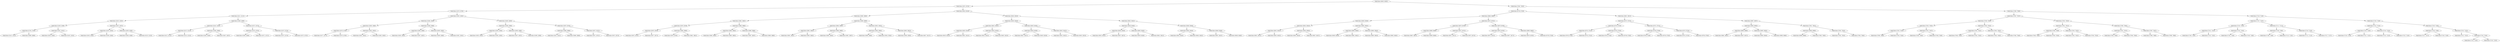 digraph G{
559238785 [label="Node{data=[6650, 6650]}"]
559238785 -> 1735286787
1735286787 [label="Node{data=[5874, 5874]}"]
1735286787 -> 82776337
82776337 [label="Node{data=[4376, 4376]}"]
82776337 -> 840295871
840295871 [label="Node{data=[4211, 4211]}"]
840295871 -> 968852538
968852538 [label="Node{data=[4203, 4203]}"]
968852538 -> 759530870
759530870 [label="Node{data=[4199, 4199]}"]
759530870 -> 1365147222
1365147222 [label="Node{data=[2793, 2793]}"]
1365147222 -> 1291538911
1291538911 [label="Node{data=[2415, 2415]}"]
1365147222 -> 153125422
153125422 [label="Node{data=[4089, 4089]}"]
759530870 -> 139446345
139446345 [label="Node{data=[4201, 4201]}"]
139446345 -> 708951000
708951000 [label="Node{data=[4200, 4200]}"]
139446345 -> 1008886502
1008886502 [label="Node{data=[4202, 4202]}"]
968852538 -> 832480958
832480958 [label="Node{data=[4207, 4207]}"]
832480958 -> 1197817156
1197817156 [label="Node{data=[4205, 4205]}"]
1197817156 -> 1625149707
1625149707 [label="Node{data=[4204, 4204]}"]
1197817156 -> 1338489508
1338489508 [label="Node{data=[4206, 4206]}"]
832480958 -> 187190964
187190964 [label="Node{data=[4209, 4209]}"]
187190964 -> 1707728264
1707728264 [label="Node{data=[4208, 4208]}"]
187190964 -> 1796345267
1796345267 [label="Node{data=[4210, 4210]}"]
840295871 -> 426940655
426940655 [label="Node{data=[4368, 4368]}"]
426940655 -> 1348876443
1348876443 [label="Node{data=[4242, 4242]}"]
1348876443 -> 2070452866
2070452866 [label="Node{data=[4213, 4213]}"]
2070452866 -> 7106505
7106505 [label="Node{data=[4212, 4212]}"]
2070452866 -> 232008395
232008395 [label="Node{data=[4214, 4214]}"]
1348876443 -> 1821866250
1821866250 [label="Node{data=[4366, 4366]}"]
1821866250 -> 1402225296
1402225296 [label="Node{data=[4340, 4340]}"]
1821866250 -> 811953420
811953420 [label="Node{data=[4367, 4367]}"]
426940655 -> 483105721
483105721 [label="Node{data=[4372, 4372]}"]
483105721 -> 1262743043
1262743043 [label="Node{data=[4370, 4370]}"]
1262743043 -> 984790329
984790329 [label="Node{data=[4369, 4369]}"]
1262743043 -> 564437614
564437614 [label="Node{data=[4371, 4371]}"]
483105721 -> 1643312048
1643312048 [label="Node{data=[4374, 4374]}"]
1643312048 -> 890579579
890579579 [label="Node{data=[4373, 4373]}"]
1643312048 -> 438389405
438389405 [label="Node{data=[4375, 4375]}"]
82776337 -> 504507493
504507493 [label="Node{data=[4392, 4392]}"]
504507493 -> 1745560420
1745560420 [label="Node{data=[4384, 4384]}"]
1745560420 -> 1959889644
1959889644 [label="Node{data=[4380, 4380]}"]
1959889644 -> 1689539401
1689539401 [label="Node{data=[4378, 4378]}"]
1689539401 -> 1808411326
1808411326 [label="Node{data=[4377, 4377]}"]
1689539401 -> 1516975264
1516975264 [label="Node{data=[4379, 4379]}"]
1959889644 -> 571818987
571818987 [label="Node{data=[4382, 4382]}"]
571818987 -> 1694331643
1694331643 [label="Node{data=[4381, 4381]}"]
571818987 -> 1582836480
1582836480 [label="Node{data=[4383, 4383]}"]
1745560420 -> 1561709151
1561709151 [label="Node{data=[4388, 4388]}"]
1561709151 -> 1436012557
1436012557 [label="Node{data=[4386, 4386]}"]
1436012557 -> 1525811950
1525811950 [label="Node{data=[4385, 4385]}"]
1436012557 -> 1173174939
1173174939 [label="Node{data=[4387, 4387]}"]
1561709151 -> 911824715
911824715 [label="Node{data=[4390, 4390]}"]
911824715 -> 1562770997
1562770997 [label="Node{data=[4389, 4389]}"]
911824715 -> 399124997
399124997 [label="Node{data=[4391, 4391]}"]
504507493 -> 996144005
996144005 [label="Node{data=[4400, 4400]}"]
996144005 -> 1195378858
1195378858 [label="Node{data=[4396, 4396]}"]
1195378858 -> 904299041
904299041 [label="Node{data=[4394, 4394]}"]
904299041 -> 1933188250
1933188250 [label="Node{data=[4393, 4393]}"]
904299041 -> 935135907
935135907 [label="Node{data=[4395, 4395]}"]
1195378858 -> 1895780774
1895780774 [label="Node{data=[4398, 4398]}"]
1895780774 -> 1896423954
1896423954 [label="Node{data=[4397, 4397]}"]
1895780774 -> 1383349861
1383349861 [label="Node{data=[4399, 4399]}"]
996144005 -> 222551706
222551706 [label="Node{data=[5870, 5870]}"]
222551706 -> 129748213
129748213 [label="Node{data=[5868, 5868]}"]
129748213 -> 1067087778
1067087778 [label="Node{data=[4431, 4431]}"]
129748213 -> 1282339106
1282339106 [label="Node{data=[5869, 5869]}"]
222551706 -> 1607094587
1607094587 [label="Node{data=[5872, 5872]}"]
1607094587 -> 105902675
105902675 [label="Node{data=[5871, 5871]}"]
1607094587 -> 1778688607
1778688607 [label="Node{data=[5873, 5873]}"]
1735286787 -> 1364769244
1364769244 [label="Node{data=[6618, 6618]}"]
1364769244 -> 1553365317
1553365317 [label="Node{data=[5890, 5890]}"]
1553365317 -> 632477166
632477166 [label="Node{data=[5882, 5882]}"]
632477166 -> 1785437533
1785437533 [label="Node{data=[5878, 5878]}"]
1785437533 -> 2120830869
2120830869 [label="Node{data=[5876, 5876]}"]
2120830869 -> 291130700
291130700 [label="Node{data=[5875, 5875]}"]
2120830869 -> 586479404
586479404 [label="Node{data=[5877, 5877]}"]
1785437533 -> 348329818
348329818 [label="Node{data=[5880, 5880]}"]
348329818 -> 551741360
551741360 [label="Node{data=[5879, 5879]}"]
348329818 -> 1662123725
1662123725 [label="Node{data=[5881, 5881]}"]
632477166 -> 1717123092
1717123092 [label="Node{data=[5886, 5886]}"]
1717123092 -> 1781307970
1781307970 [label="Node{data=[5884, 5884]}"]
1781307970 -> 1573142480
1573142480 [label="Node{data=[5883, 5883]}"]
1781307970 -> 827282739
827282739 [label="Node{data=[5885, 5885]}"]
1717123092 -> 519651990
519651990 [label="Node{data=[5888, 5888]}"]
519651990 -> 277423489
277423489 [label="Node{data=[5887, 5887]}"]
519651990 -> 1817158399
1817158399 [label="Node{data=[5889, 5889]}"]
1553365317 -> 660771976
660771976 [label="Node{data=[5898, 5898]}"]
660771976 -> 1943768832
1943768832 [label="Node{data=[5894, 5894]}"]
1943768832 -> 707201495
707201495 [label="Node{data=[5892, 5892]}"]
707201495 -> 1005456950
1005456950 [label="Node{data=[5891, 5891]}"]
707201495 -> 135990039
135990039 [label="Node{data=[5893, 5893]}"]
1943768832 -> 655832731
655832731 [label="Node{data=[5896, 5896]}"]
655832731 -> 896330271
896330271 [label="Node{data=[5895, 5895]}"]
655832731 -> 2117651770
2117651770 [label="Node{data=[5897, 5897]}"]
660771976 -> 774578777
774578777 [label="Node{data=[5955, 5955]}"]
774578777 -> 806779625
806779625 [label="Node{data=[5900, 5900]}"]
806779625 -> 1652052710
1652052710 [label="Node{data=[5899, 5899]}"]
806779625 -> 1511068302
1511068302 [label="Node{data=[5954, 5954]}"]
774578777 -> 769641087
769641087 [label="Node{data=[6602, 6602]}"]
769641087 -> 782052383
782052383 [label="Node{data=[5956, 5956]}"]
769641087 -> 248685640
248685640 [label="Node{data=[6617, 6617]}"]
1364769244 -> 1552241278
1552241278 [label="Node{data=[6634, 6634]}"]
1552241278 -> 257615779
257615779 [label="Node{data=[6626, 6626]}"]
257615779 -> 1214304131
1214304131 [label="Node{data=[6622, 6622]}"]
1214304131 -> 1401668131
1401668131 [label="Node{data=[6620, 6620]}"]
1401668131 -> 636185742
636185742 [label="Node{data=[6619, 6619]}"]
1401668131 -> 2102714479
2102714479 [label="Node{data=[6621, 6621]}"]
1214304131 -> 864429201
864429201 [label="Node{data=[6624, 6624]}"]
864429201 -> 1049719320
1049719320 [label="Node{data=[6623, 6623]}"]
864429201 -> 1088480856
1088480856 [label="Node{data=[6625, 6625]}"]
257615779 -> 443363763
443363763 [label="Node{data=[6630, 6630]}"]
443363763 -> 407715011
407715011 [label="Node{data=[6628, 6628]}"]
407715011 -> 771333216
771333216 [label="Node{data=[6627, 6627]}"]
407715011 -> 1793879457
1793879457 [label="Node{data=[6629, 6629]}"]
443363763 -> 427768294
427768294 [label="Node{data=[6632, 6632]}"]
427768294 -> 1747297582
1747297582 [label="Node{data=[6631, 6631]}"]
427768294 -> 165555926
165555926 [label="Node{data=[6633, 6633]}"]
1552241278 -> 14080809
14080809 [label="Node{data=[6642, 6642]}"]
14080809 -> 1611031260
1611031260 [label="Node{data=[6638, 6638]}"]
1611031260 -> 625981223
625981223 [label="Node{data=[6636, 6636]}"]
625981223 -> 1570735558
1570735558 [label="Node{data=[6635, 6635]}"]
625981223 -> 1797657295
1797657295 [label="Node{data=[6637, 6637]}"]
1611031260 -> 946183669
946183669 [label="Node{data=[6640, 6640]}"]
946183669 -> 1623978833
1623978833 [label="Node{data=[6639, 6639]}"]
946183669 -> 1104931643
1104931643 [label="Node{data=[6641, 6641]}"]
14080809 -> 447756709
447756709 [label="Node{data=[6646, 6646]}"]
447756709 -> 246322483
246322483 [label="Node{data=[6644, 6644]}"]
246322483 -> 826326732
826326732 [label="Node{data=[6643, 6643]}"]
246322483 -> 794565100
794565100 [label="Node{data=[6645, 6645]}"]
447756709 -> 876245171
876245171 [label="Node{data=[6648, 6648]}"]
876245171 -> 1313307658
1313307658 [label="Node{data=[6647, 6647]}"]
876245171 -> 2051349968
2051349968 [label="Node{data=[6649, 6649]}"]
559238785 -> 890890253
890890253 [label="Node{data=[7005, 7005]}"]
890890253 -> 1380039157
1380039157 [label="Node{data=[6739, 6739]}"]
1380039157 -> 663955611
663955611 [label="Node{data=[6666, 6666]}"]
663955611 -> 1978272292
1978272292 [label="Node{data=[6658, 6658]}"]
1978272292 -> 256498964
256498964 [label="Node{data=[6654, 6654]}"]
256498964 -> 1343771417
1343771417 [label="Node{data=[6652, 6652]}"]
1343771417 -> 1861320305
1861320305 [label="Node{data=[6651, 6651]}"]
1343771417 -> 1265623713
1265623713 [label="Node{data=[6653, 6653]}"]
256498964 -> 168769445
168769445 [label="Node{data=[6656, 6656]}"]
168769445 -> 404569446
404569446 [label="Node{data=[6655, 6655]}"]
168769445 -> 2113587938
2113587938 [label="Node{data=[6657, 6657]}"]
1978272292 -> 1236550934
1236550934 [label="Node{data=[6662, 6662]}"]
1236550934 -> 989196698
989196698 [label="Node{data=[6660, 6660]}"]
989196698 -> 1274154415
1274154415 [label="Node{data=[6659, 6659]}"]
989196698 -> 1618240489
1618240489 [label="Node{data=[6661, 6661]}"]
1236550934 -> 193140228
193140228 [label="Node{data=[6664, 6664]}"]
193140228 -> 510615503
510615503 [label="Node{data=[6663, 6663]}"]
193140228 -> 1168881368
1168881368 [label="Node{data=[6665, 6665]}"]
663955611 -> 109313711
109313711 [label="Node{data=[6674, 6674]}"]
109313711 -> 354679629
354679629 [label="Node{data=[6670, 6670]}"]
354679629 -> 1909874433
1909874433 [label="Node{data=[6668, 6668]}"]
1909874433 -> 1775446677
1775446677 [label="Node{data=[6667, 6667]}"]
1909874433 -> 1891420038
1891420038 [label="Node{data=[6669, 6669]}"]
354679629 -> 2060432207
2060432207 [label="Node{data=[6672, 6672]}"]
2060432207 -> 966968640
966968640 [label="Node{data=[6671, 6671]}"]
2060432207 -> 1230358371
1230358371 [label="Node{data=[6673, 6673]}"]
109313711 -> 1606662456
1606662456 [label="Node{data=[6678, 6678]}"]
1606662456 -> 1485909060
1485909060 [label="Node{data=[6676, 6676]}"]
1485909060 -> 2000054995
2000054995 [label="Node{data=[6675, 6675]}"]
1485909060 -> 281007497
281007497 [label="Node{data=[6677, 6677]}"]
1606662456 -> 1391965407
1391965407 [label="Node{data=[6680, 6680]}"]
1391965407 -> 64311753
64311753 [label="Node{data=[6679, 6679]}"]
1391965407 -> 1198637970
1198637970 [label="Node{data=[6738, 6738]}"]
1380039157 -> 688674152
688674152 [label="Node{data=[6831, 6831]}"]
688674152 -> 1177705946
1177705946 [label="Node{data=[6747, 6747]}"]
1177705946 -> 1874855884
1874855884 [label="Node{data=[6743, 6743]}"]
1874855884 -> 652489973
652489973 [label="Node{data=[6741, 6741]}"]
652489973 -> 1837662804
1837662804 [label="Node{data=[6740, 6740]}"]
652489973 -> 956354226
956354226 [label="Node{data=[6742, 6742]}"]
1874855884 -> 1452359737
1452359737 [label="Node{data=[6745, 6745]}"]
1452359737 -> 1372947842
1372947842 [label="Node{data=[6744, 6744]}"]
1452359737 -> 2028349390
2028349390 [label="Node{data=[6746, 6746]}"]
1177705946 -> 1194066750
1194066750 [label="Node{data=[6751, 6751]}"]
1194066750 -> 467665770
467665770 [label="Node{data=[6749, 6749]}"]
467665770 -> 1717861377
1717861377 [label="Node{data=[6748, 6748]}"]
467665770 -> 804646740
804646740 [label="Node{data=[6750, 6750]}"]
1194066750 -> 140983399
140983399 [label="Node{data=[6753, 6753]}"]
140983399 -> 319264082
319264082 [label="Node{data=[6752, 6752]}"]
140983399 -> 1447458631
1447458631 [label="Node{data=[6794, 6794]}"]
688674152 -> 1456061844
1456061844 [label="Node{data=[6997, 6997]}"]
1456061844 -> 1736193838
1736193838 [label="Node{data=[6993, 6993]}"]
1736193838 -> 1216254870
1216254870 [label="Node{data=[6898, 6898]}"]
1216254870 -> 770128273
770128273 [label="Node{data=[6861, 6861]}"]
1216254870 -> 920196260
920196260 [label="Node{data=[6937, 6937]}"]
1736193838 -> 815431702
815431702 [label="Node{data=[6995, 6995]}"]
815431702 -> 205801392
205801392 [label="Node{data=[6994, 6994]}"]
815431702 -> 419159064
419159064 [label="Node{data=[6996, 6996]}"]
1456061844 -> 1727629207
1727629207 [label="Node{data=[7001, 7001]}"]
1727629207 -> 42414446
42414446 [label="Node{data=[6999, 6999]}"]
42414446 -> 751865673
751865673 [label="Node{data=[6998, 6998]}"]
42414446 -> 1787661783
1787661783 [label="Node{data=[7000, 7000]}"]
1727629207 -> 1080195630
1080195630 [label="Node{data=[7003, 7003]}"]
1080195630 -> 2069184269
2069184269 [label="Node{data=[7002, 7002]}"]
1080195630 -> 1398234601
1398234601 [label="Node{data=[7004, 7004]}"]
890890253 -> 1437765985
1437765985 [label="Node{data=[7099, 7099]}"]
1437765985 -> 106050291
106050291 [label="Node{data=[7047, 7047]}"]
106050291 -> 1412290659
1412290659 [label="Node{data=[7039, 7039]}"]
1412290659 -> 1039957786
1039957786 [label="Node{data=[7035, 7035]}"]
1039957786 -> 2089080925
2089080925 [label="Node{data=[7033, 7033]}"]
2089080925 -> 1800845460
1800845460 [label="Node{data=[7006, 7006]}"]
2089080925 -> 1367513949
1367513949 [label="Node{data=[7034, 7034]}"]
1039957786 -> 257440472
257440472 [label="Node{data=[7037, 7037]}"]
257440472 -> 1430543710
1430543710 [label="Node{data=[7036, 7036]}"]
257440472 -> 185126266
185126266 [label="Node{data=[7038, 7038]}"]
1412290659 -> 1310058293
1310058293 [label="Node{data=[7043, 7043]}"]
1310058293 -> 13998805
13998805 [label="Node{data=[7041, 7041]}"]
13998805 -> 2005702972
2005702972 [label="Node{data=[7040, 7040]}"]
13998805 -> 983759274
983759274 [label="Node{data=[7042, 7042]}"]
1310058293 -> 1534037380
1534037380 [label="Node{data=[7045, 7045]}"]
1534037380 -> 2009118478
2009118478 [label="Node{data=[7044, 7044]}"]
1534037380 -> 1679201715
1679201715 [label="Node{data=[7046, 7046]}"]
106050291 -> 1238654770
1238654770 [label="Node{data=[7055, 7055]}"]
1238654770 -> 1861281825
1861281825 [label="Node{data=[7051, 7051]}"]
1861281825 -> 477776438
477776438 [label="Node{data=[7049, 7049]}"]
477776438 -> 1276247815
1276247815 [label="Node{data=[7048, 7048]}"]
477776438 -> 660014200
660014200 [label="Node{data=[7050, 7050]}"]
1861281825 -> 1318011219
1318011219 [label="Node{data=[7053, 7053]}"]
1318011219 -> 6981966
6981966 [label="Node{data=[7052, 7052]}"]
1318011219 -> 1136699267
1136699267 [label="Node{data=[7054, 7054]}"]
1238654770 -> 1554718535
1554718535 [label="Node{data=[7095, 7095]}"]
1554718535 -> 1754941528
1754941528 [label="Node{data=[7057, 7057]}"]
1754941528 -> 1022266620
1022266620 [label="Node{data=[7056, 7056]}"]
1754941528 -> 2052380765
2052380765 [label="Node{data=[7094, 7094]}"]
1554718535 -> 2114040183
2114040183 [label="Node{data=[7097, 7097]}"]
2114040183 -> 1155792487
1155792487 [label="Node{data=[7096, 7096]}"]
2114040183 -> 211944299
211944299 [label="Node{data=[7098, 7098]}"]
1437765985 -> 1349035154
1349035154 [label="Node{data=[7218, 7218]}"]
1349035154 -> 588328417
588328417 [label="Node{data=[7107, 7107]}"]
588328417 -> 2027613986
2027613986 [label="Node{data=[7103, 7103]}"]
2027613986 -> 1686045193
1686045193 [label="Node{data=[7101, 7101]}"]
1686045193 -> 1898346016
1898346016 [label="Node{data=[7100, 7100]}"]
1686045193 -> 1534206912
1534206912 [label="Node{data=[7102, 7102]}"]
2027613986 -> 1954444403
1954444403 [label="Node{data=[7105, 7105]}"]
1954444403 -> 1754091455
1754091455 [label="Node{data=[7104, 7104]}"]
1954444403 -> 710452216
710452216 [label="Node{data=[7106, 7106]}"]
588328417 -> 1627318608
1627318608 [label="Node{data=[7111, 7111]}"]
1627318608 -> 1730462928
1730462928 [label="Node{data=[7109, 7109]}"]
1730462928 -> 1708564284
1708564284 [label="Node{data=[7108, 7108]}"]
1730462928 -> 176072477
176072477 [label="Node{data=[7110, 7110]}"]
1627318608 -> 501054315
501054315 [label="Node{data=[7216, 7216]}"]
501054315 -> 1545485892
1545485892 [label="Node{data=[7112, 7112]}"]
501054315 -> 224425348
224425348 [label="Node{data=[7217, 7217]}"]
1349035154 -> 1926851962
1926851962 [label="Node{data=[7226, 7226]}"]
1926851962 -> 69813865
69813865 [label="Node{data=[7222, 7222]}"]
69813865 -> 703112374
703112374 [label="Node{data=[7220, 7220]}"]
703112374 -> 665462874
665462874 [label="Node{data=[7219, 7219]}"]
703112374 -> 513876840
513876840 [label="Node{data=[7221, 7221]}"]
69813865 -> 1349854427
1349854427 [label="Node{data=[7224, 7224]}"]
1349854427 -> 1012201335
1012201335 [label="Node{data=[7223, 7223]}"]
1349854427 -> 1254813791
1254813791 [label="Node{data=[7225, 7225]}"]
1926851962 -> 1575432205
1575432205 [label="Node{data=[7230, 7230]}"]
1575432205 -> 609064086
609064086 [label="Node{data=[7228, 7228]}"]
609064086 -> 1069096999
1069096999 [label="Node{data=[7227, 7227]}"]
609064086 -> 577533831
577533831 [label="Node{data=[7229, 7229]}"]
1575432205 -> 1181699231
1181699231 [label="Node{data=[7232, 7232]}"]
1181699231 -> 240028128
240028128 [label="Node{data=[7231, 7231]}"]
1181699231 -> 2021668886
2021668886 [label="Node{data=[7234, 7234]}"]
2021668886 -> 957462734
957462734 [label="Node{data=[7233, 7233]}"]
2021668886 -> 86380743
86380743 [label="Node{data=[7235, 7235]}"]
}